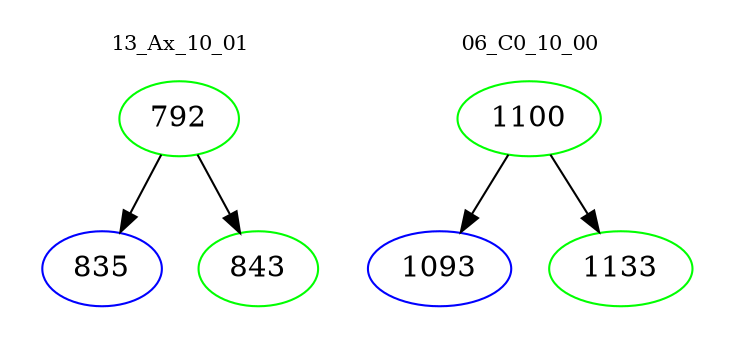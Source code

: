 digraph{
subgraph cluster_0 {
color = white
label = "13_Ax_10_01";
fontsize=10;
T0_792 [label="792", color="green"]
T0_792 -> T0_835 [color="black"]
T0_835 [label="835", color="blue"]
T0_792 -> T0_843 [color="black"]
T0_843 [label="843", color="green"]
}
subgraph cluster_1 {
color = white
label = "06_C0_10_00";
fontsize=10;
T1_1100 [label="1100", color="green"]
T1_1100 -> T1_1093 [color="black"]
T1_1093 [label="1093", color="blue"]
T1_1100 -> T1_1133 [color="black"]
T1_1133 [label="1133", color="green"]
}
}
